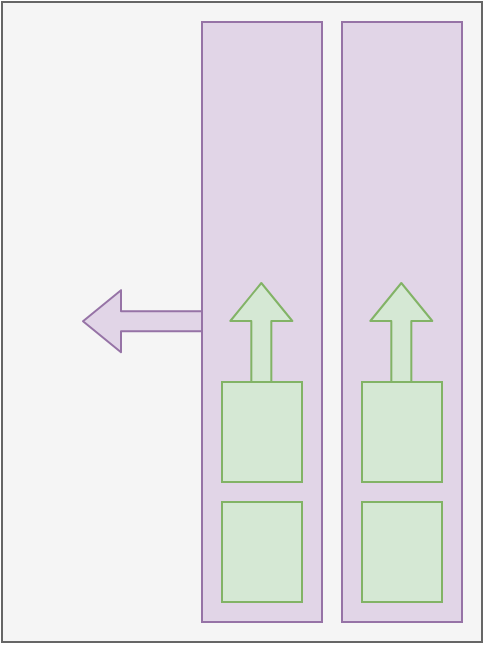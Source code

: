 <mxfile version="13.1.5" type="device"><diagram id="LgjTPwxMQ01JuIyx9_Hg" name="Page-1"><mxGraphModel dx="605" dy="374" grid="1" gridSize="10" guides="1" tooltips="1" connect="1" arrows="1" fold="1" page="1" pageScale="1" pageWidth="850" pageHeight="1100" math="0" shadow="0"><root><mxCell id="0"/><mxCell id="1" parent="0"/><mxCell id="t0PvGvEKLj19Cgtn3Sia-1" value="" style="rounded=0;whiteSpace=wrap;html=1;fillColor=#f5f5f5;strokeColor=#666666;fontColor=#333333;" vertex="1" parent="1"><mxGeometry x="160" y="80" width="240" height="320" as="geometry"/></mxCell><mxCell id="t0PvGvEKLj19Cgtn3Sia-6" value="" style="shape=flexArrow;endArrow=classic;html=1;fillColor=#e1d5e7;strokeColor=#9673a6;" edge="1" parent="1"><mxGeometry width="50" height="50" relative="1" as="geometry"><mxPoint x="270" y="239.58" as="sourcePoint"/><mxPoint x="200" y="239.58" as="targetPoint"/></mxGeometry></mxCell><mxCell id="t0PvGvEKLj19Cgtn3Sia-2" value="" style="rounded=0;whiteSpace=wrap;html=1;fillColor=#e1d5e7;strokeColor=#9673a6;" vertex="1" parent="1"><mxGeometry x="260" y="90" width="60" height="300" as="geometry"/></mxCell><mxCell id="t0PvGvEKLj19Cgtn3Sia-7" value="" style="rounded=0;whiteSpace=wrap;html=1;fillColor=#e1d5e7;strokeColor=#9673a6;" vertex="1" parent="1"><mxGeometry x="330" y="90" width="60" height="300" as="geometry"/></mxCell><mxCell id="t0PvGvEKLj19Cgtn3Sia-15" value="" style="shape=flexArrow;endArrow=classic;html=1;fillColor=#d5e8d4;strokeColor=#82b366;" edge="1" parent="1"><mxGeometry width="50" height="50" relative="1" as="geometry"><mxPoint x="359.66" y="280" as="sourcePoint"/><mxPoint x="359.66" y="220" as="targetPoint"/></mxGeometry></mxCell><mxCell id="t0PvGvEKLj19Cgtn3Sia-13" value="" style="rounded=0;whiteSpace=wrap;html=1;fillColor=#d5e8d4;strokeColor=#82b366;" vertex="1" parent="1"><mxGeometry x="340" y="270" width="40" height="50" as="geometry"/></mxCell><mxCell id="t0PvGvEKLj19Cgtn3Sia-14" value="" style="rounded=0;whiteSpace=wrap;html=1;fillColor=#d5e8d4;strokeColor=#82b366;" vertex="1" parent="1"><mxGeometry x="340" y="330" width="40" height="50" as="geometry"/></mxCell><mxCell id="t0PvGvEKLj19Cgtn3Sia-16" value="" style="shape=flexArrow;endArrow=classic;html=1;fillColor=#d5e8d4;strokeColor=#82b366;" edge="1" parent="1"><mxGeometry width="50" height="50" relative="1" as="geometry"><mxPoint x="289.66" y="280" as="sourcePoint"/><mxPoint x="289.66" y="220" as="targetPoint"/></mxGeometry></mxCell><mxCell id="t0PvGvEKLj19Cgtn3Sia-17" value="" style="rounded=0;whiteSpace=wrap;html=1;fillColor=#d5e8d4;strokeColor=#82b366;" vertex="1" parent="1"><mxGeometry x="270" y="270" width="40" height="50" as="geometry"/></mxCell><mxCell id="t0PvGvEKLj19Cgtn3Sia-18" value="" style="rounded=0;whiteSpace=wrap;html=1;fillColor=#d5e8d4;strokeColor=#82b366;" vertex="1" parent="1"><mxGeometry x="270" y="330" width="40" height="50" as="geometry"/></mxCell></root></mxGraphModel></diagram></mxfile>